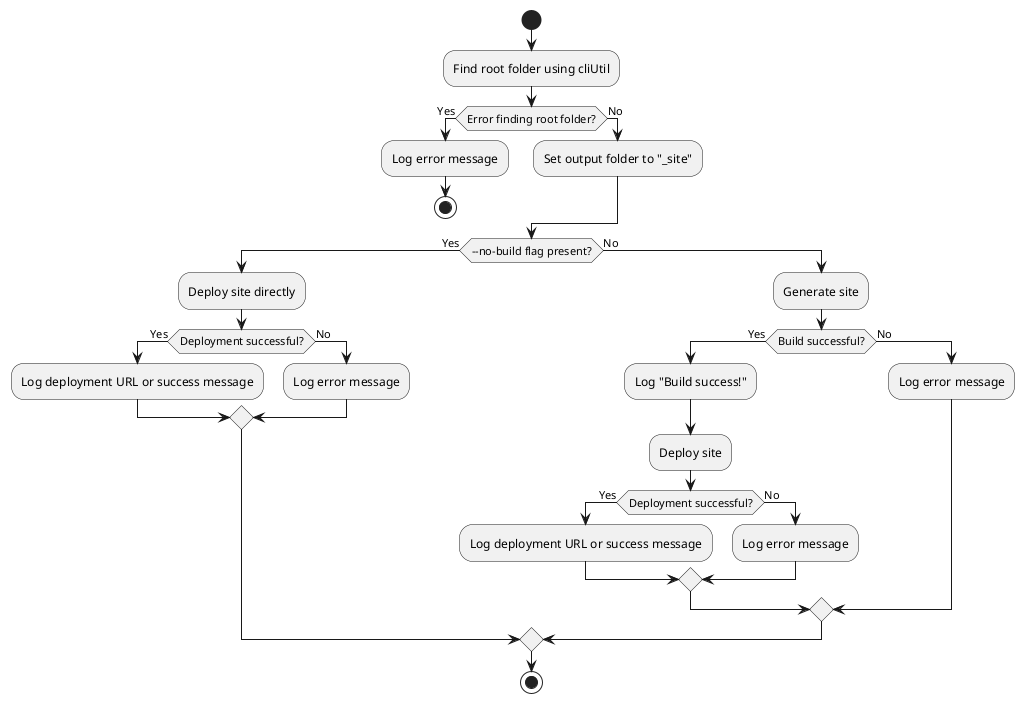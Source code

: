 @startuml
start
:Find root folder using cliUtil;
if (Error finding root folder?) then (Yes)
  :Log error message;
  stop
else (No)
  :Set output folder to "_site";
endif

if (--no-build flag present?) then (Yes)
  :Deploy site directly;
  if (Deployment successful?) then (Yes)
    :Log deployment URL or success message;
  else (No)
    :Log error message;
  endif
else (No)
  :Generate site;
  if (Build successful?) then (Yes)
    :Log "Build success!";
    :Deploy site;
    if (Deployment successful?) then (Yes)
      :Log deployment URL or success message;
    else (No)
      :Log error message;
    endif
  else (No)
    :Log error message;
  endif
endif
stop
@enduml